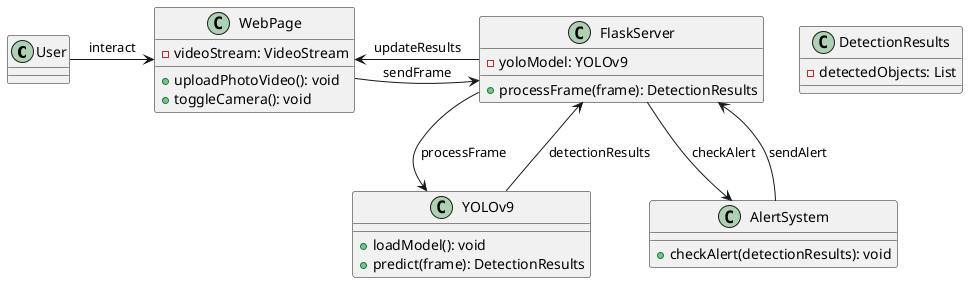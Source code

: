 @startuml
class User {
}

class WebPage {
    -videoStream: VideoStream
    +uploadPhotoVideo(): void
    +toggleCamera(): void
}

class FlaskServer {
    -yoloModel: YOLOv9
    +processFrame(frame): DetectionResults
}

class YOLOv9 {
    +loadModel(): void
    +predict(frame): DetectionResults
}

class AlertSystem {
    +checkAlert(detectionResults): void
}

class DetectionResults {
    -detectedObjects: List
}

User -> WebPage: interact
WebPage -right-> FlaskServer: sendFrame
FlaskServer -down-> YOLOv9: processFrame
YOLOv9 -up-> FlaskServer: detectionResults
FlaskServer -down-> AlertSystem: checkAlert
AlertSystem -up-> FlaskServer: sendAlert
FlaskServer -left-> WebPage: updateResults

@enduml

